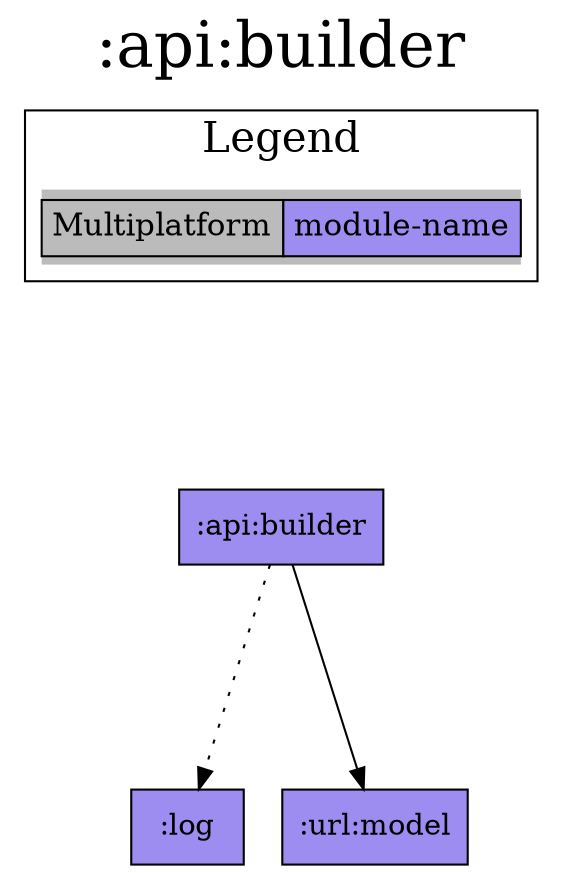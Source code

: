 digraph {
edge ["dir"="forward"]
graph ["dpi"="100","label"=":api:builder","labelloc"="t","fontsize"="30","ranksep"="1.5","rankdir"="TB"]
node ["style"="filled"]
":api:builder" ["fillcolor"="#9D8DF1","shape"="box"]
":log" ["fillcolor"="#9D8DF1","shape"="box"]
":url:model" ["fillcolor"="#9D8DF1","shape"="box"]
{
edge ["dir"="none"]
graph ["rank"="same"]
}
":api:builder" -> ":log" ["style"="dotted"]
":api:builder" -> ":url:model"
subgraph "cluster_legend" {
edge ["dir"="none"]
graph ["label"="Legend","fontsize"="20"]
"Legend" ["style"="filled","fillcolor"="#bbbbbb","shape"="none","margin"="0","fontsize"="15","label"=<
<TABLE BORDER="0" CELLBORDER="1" CELLSPACING="0" CELLPADDING="4">
<TR><TD>Multiplatform</TD><TD BGCOLOR="#9D8DF1">module-name</TD></TR>
</TABLE>
>]
} -> ":api:builder" ["style"="invis"]
}
